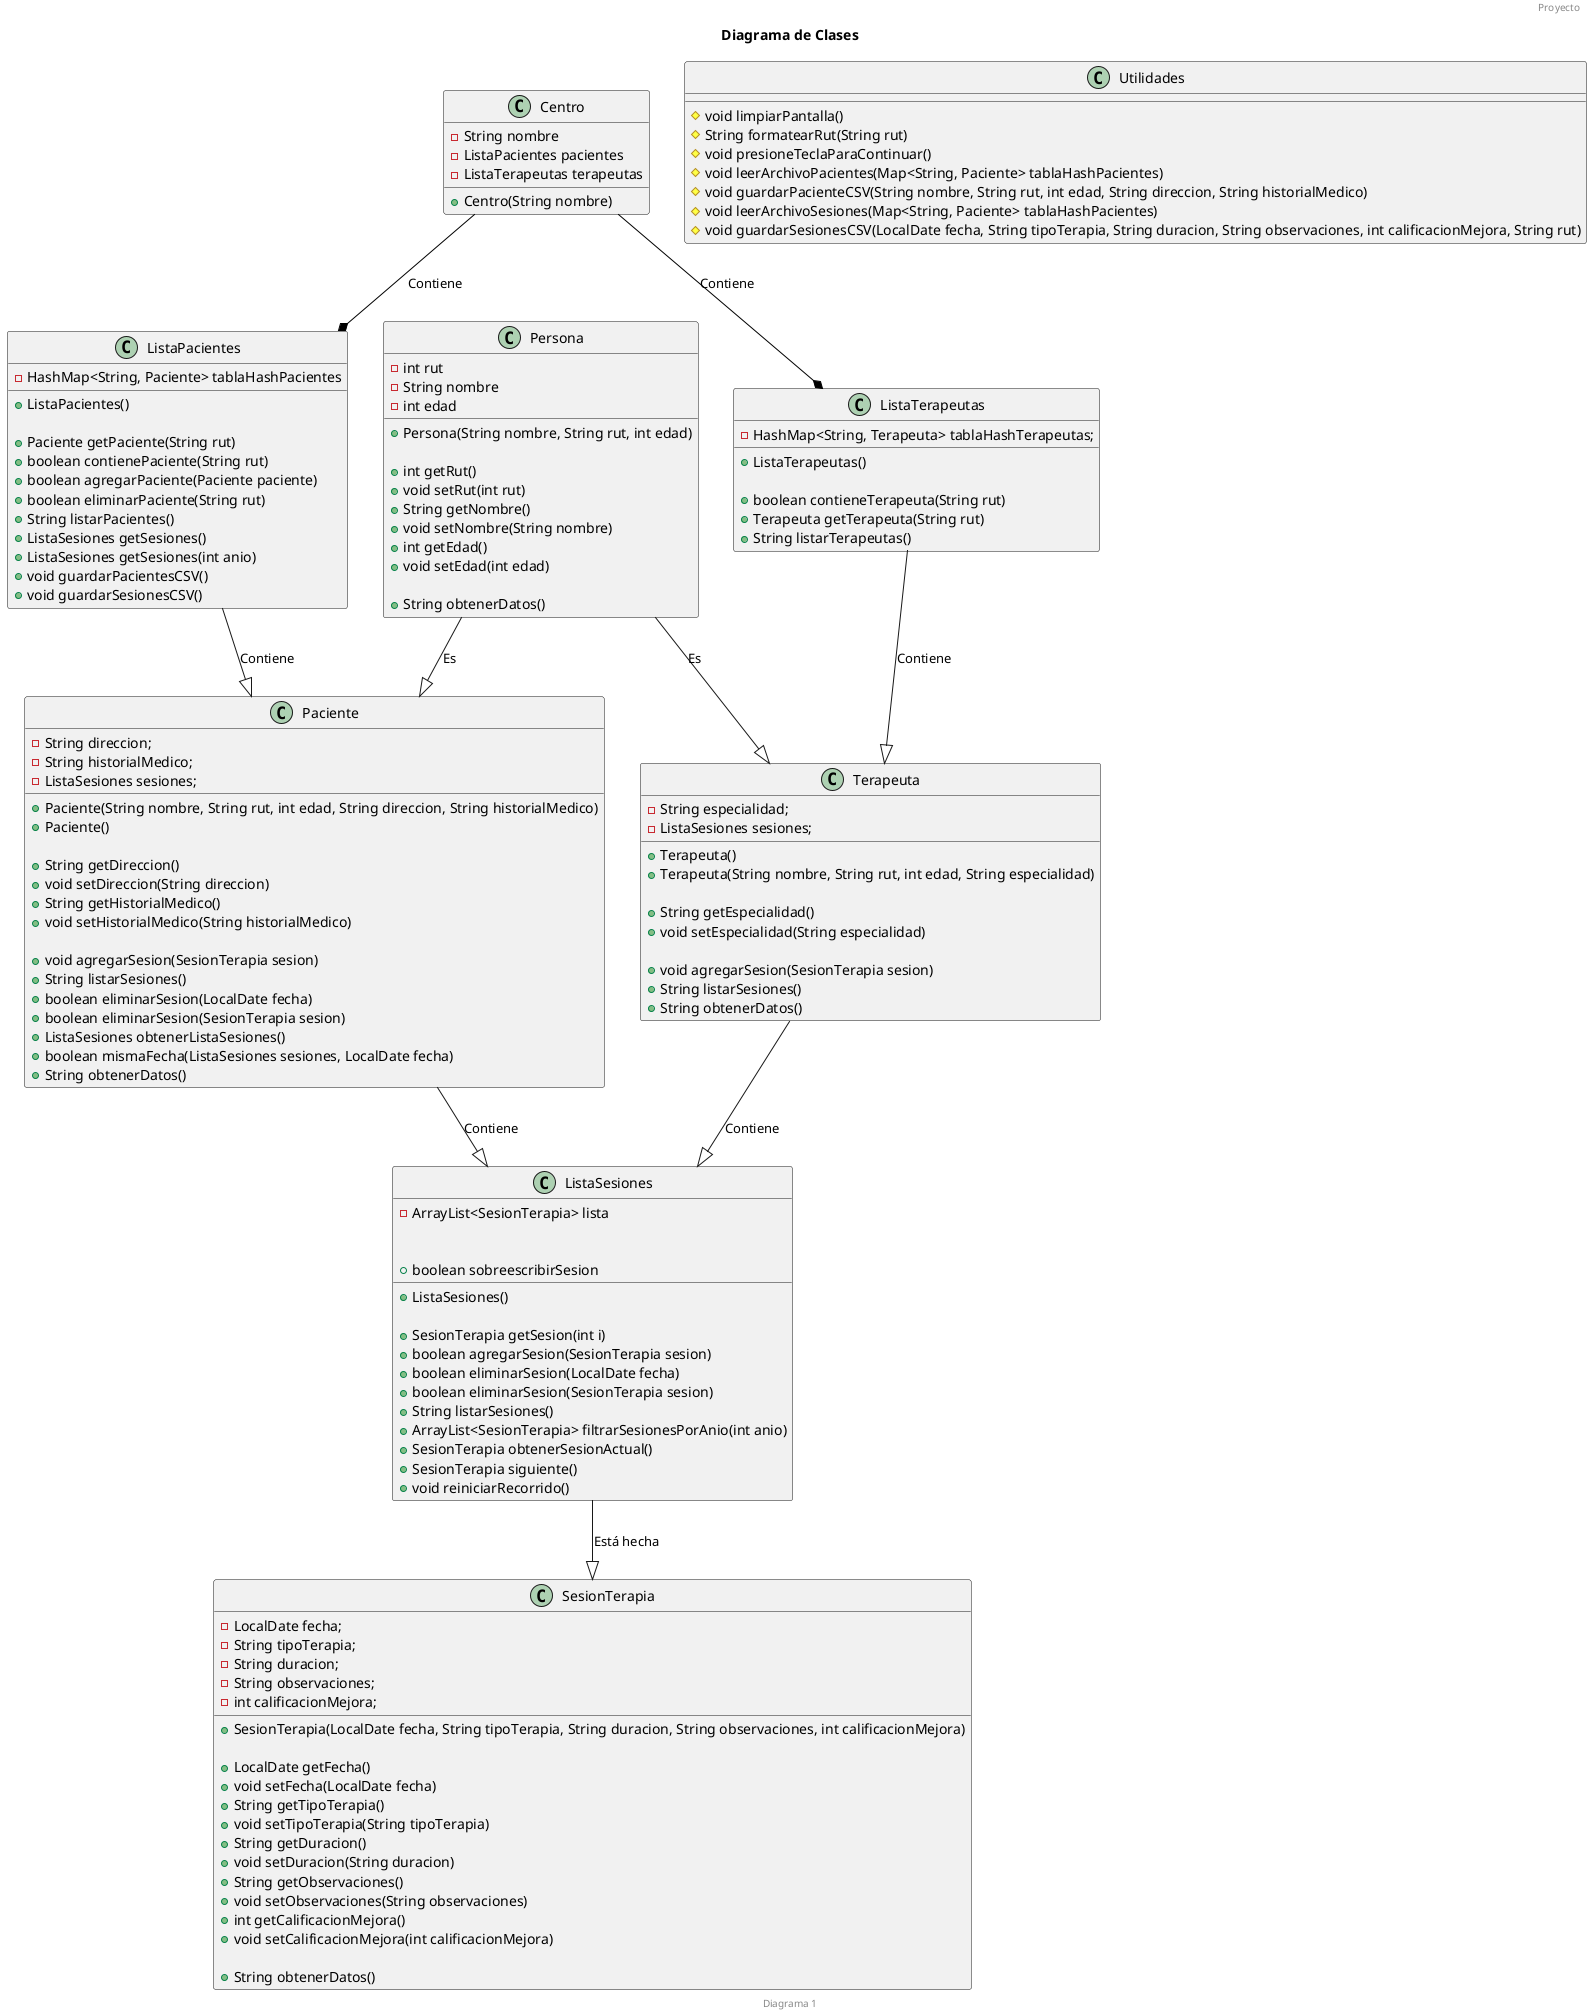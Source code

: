 @startuml Programa

title Diagrama de Clases
header Proyecto
footer Diagrama 1

class Centro {
    - String nombre
    - ListaPacientes pacientes
    - ListaTerapeutas terapeutas

    + Centro(String nombre)
}

class Persona {
    - int rut
    - String nombre
    - int edad

    + Persona(String nombre, String rut, int edad)

    + int getRut()
    + void setRut(int rut)
    + String getNombre()
    + void setNombre(String nombre)
    + int getEdad()
    + void setEdad(int edad)

    + String obtenerDatos()
}

class ListaPacientes {
    - HashMap<String, Paciente> tablaHashPacientes
    
    + ListaPacientes()
    
    + Paciente getPaciente(String rut)
    + boolean contienePaciente(String rut)
    + boolean agregarPaciente(Paciente paciente)
    + boolean eliminarPaciente(String rut)
    + String listarPacientes()
    + ListaSesiones getSesiones()
    + ListaSesiones getSesiones(int anio)
    + void guardarPacientesCSV()
    + void guardarSesionesCSV()
}

class Paciente {
    - String direccion;
    - String historialMedico;
    - ListaSesiones sesiones;

    + Paciente(String nombre, String rut, int edad, String direccion, String historialMedico)
    + Paciente()

    + String getDireccion()
    + void setDireccion(String direccion)
    + String getHistorialMedico()
    + void setHistorialMedico(String historialMedico)
    
    + void agregarSesion(SesionTerapia sesion)
    + String listarSesiones()
    + boolean eliminarSesion(LocalDate fecha)
    + boolean eliminarSesion(SesionTerapia sesion)
    + ListaSesiones obtenerListaSesiones()
    + boolean mismaFecha(ListaSesiones sesiones, LocalDate fecha)
    + String obtenerDatos()
}

class ListaTerapeutas {
    - HashMap<String, Terapeuta> tablaHashTerapeutas;
    
    + ListaTerapeutas()
    
    + boolean contieneTerapeuta(String rut)
    + Terapeuta getTerapeuta(String rut)
    + String listarTerapeutas()
}

class Terapeuta {
    - String especialidad;
    - ListaSesiones sesiones;
    
    + Terapeuta()
    + Terapeuta(String nombre, String rut, int edad, String especialidad)
    
    + String getEspecialidad()
    + void setEspecialidad(String especialidad)

    + void agregarSesion(SesionTerapia sesion)
    + String listarSesiones() 
    + String obtenerDatos()
}

class ListaSesiones {
    - ArrayList<SesionTerapia> lista

    + ListaSesiones()
    
    + SesionTerapia getSesion(int i)
    + boolean agregarSesion(SesionTerapia sesion)
    + boolean eliminarSesion(LocalDate fecha)      
    + boolean eliminarSesion(SesionTerapia sesion)
    + String listarSesiones()
    + boolean sobreescribirSesion
    + ArrayList<SesionTerapia> filtrarSesionesPorAnio(int anio)
    + SesionTerapia obtenerSesionActual()
    + SesionTerapia siguiente()
    + void reiniciarRecorrido()
}

class SesionTerapia {
    - LocalDate fecha;
    - String tipoTerapia;
    - String duracion;
    - String observaciones;
    - int calificacionMejora;
    
    + SesionTerapia(LocalDate fecha, String tipoTerapia, String duracion, String observaciones, int calificacionMejora)

    + LocalDate getFecha()
    + void setFecha(LocalDate fecha)
    + String getTipoTerapia() 
    + void setTipoTerapia(String tipoTerapia)
    + String getDuracion()
    + void setDuracion(String duracion)
    + String getObservaciones() 
    + void setObservaciones(String observaciones)
    + int getCalificacionMejora()
    + void setCalificacionMejora(int calificacionMejora)

    + String obtenerDatos()
}

class Utilidades {
    # void limpiarPantalla()
    # String formatearRut(String rut)
    # void presioneTeclaParaContinuar()
    # void leerArchivoPacientes(Map<String, Paciente> tablaHashPacientes)
    # void guardarPacienteCSV(String nombre, String rut, int edad, String direccion, String historialMedico)
    # void leerArchivoSesiones(Map<String, Paciente> tablaHashPacientes)
    # void guardarSesionesCSV(LocalDate fecha, String tipoTerapia, String duracion, String observaciones, int calificacionMejora, String rut)
}

Centro -[#black]-* ListaPacientes : Contiene
Centro -[#black]-* ListaTerapeutas : Contiene
Persona --|> Paciente : Es
Persona --|> Terapeuta : Es
ListaPacientes --|> Paciente : Contiene
ListaTerapeutas --|> Terapeuta : Contiene
Paciente --|> ListaSesiones : Contiene
Terapeuta --|> ListaSesiones : Contiene
ListaSesiones --|> SesionTerapia : Está hecha

@enduml

